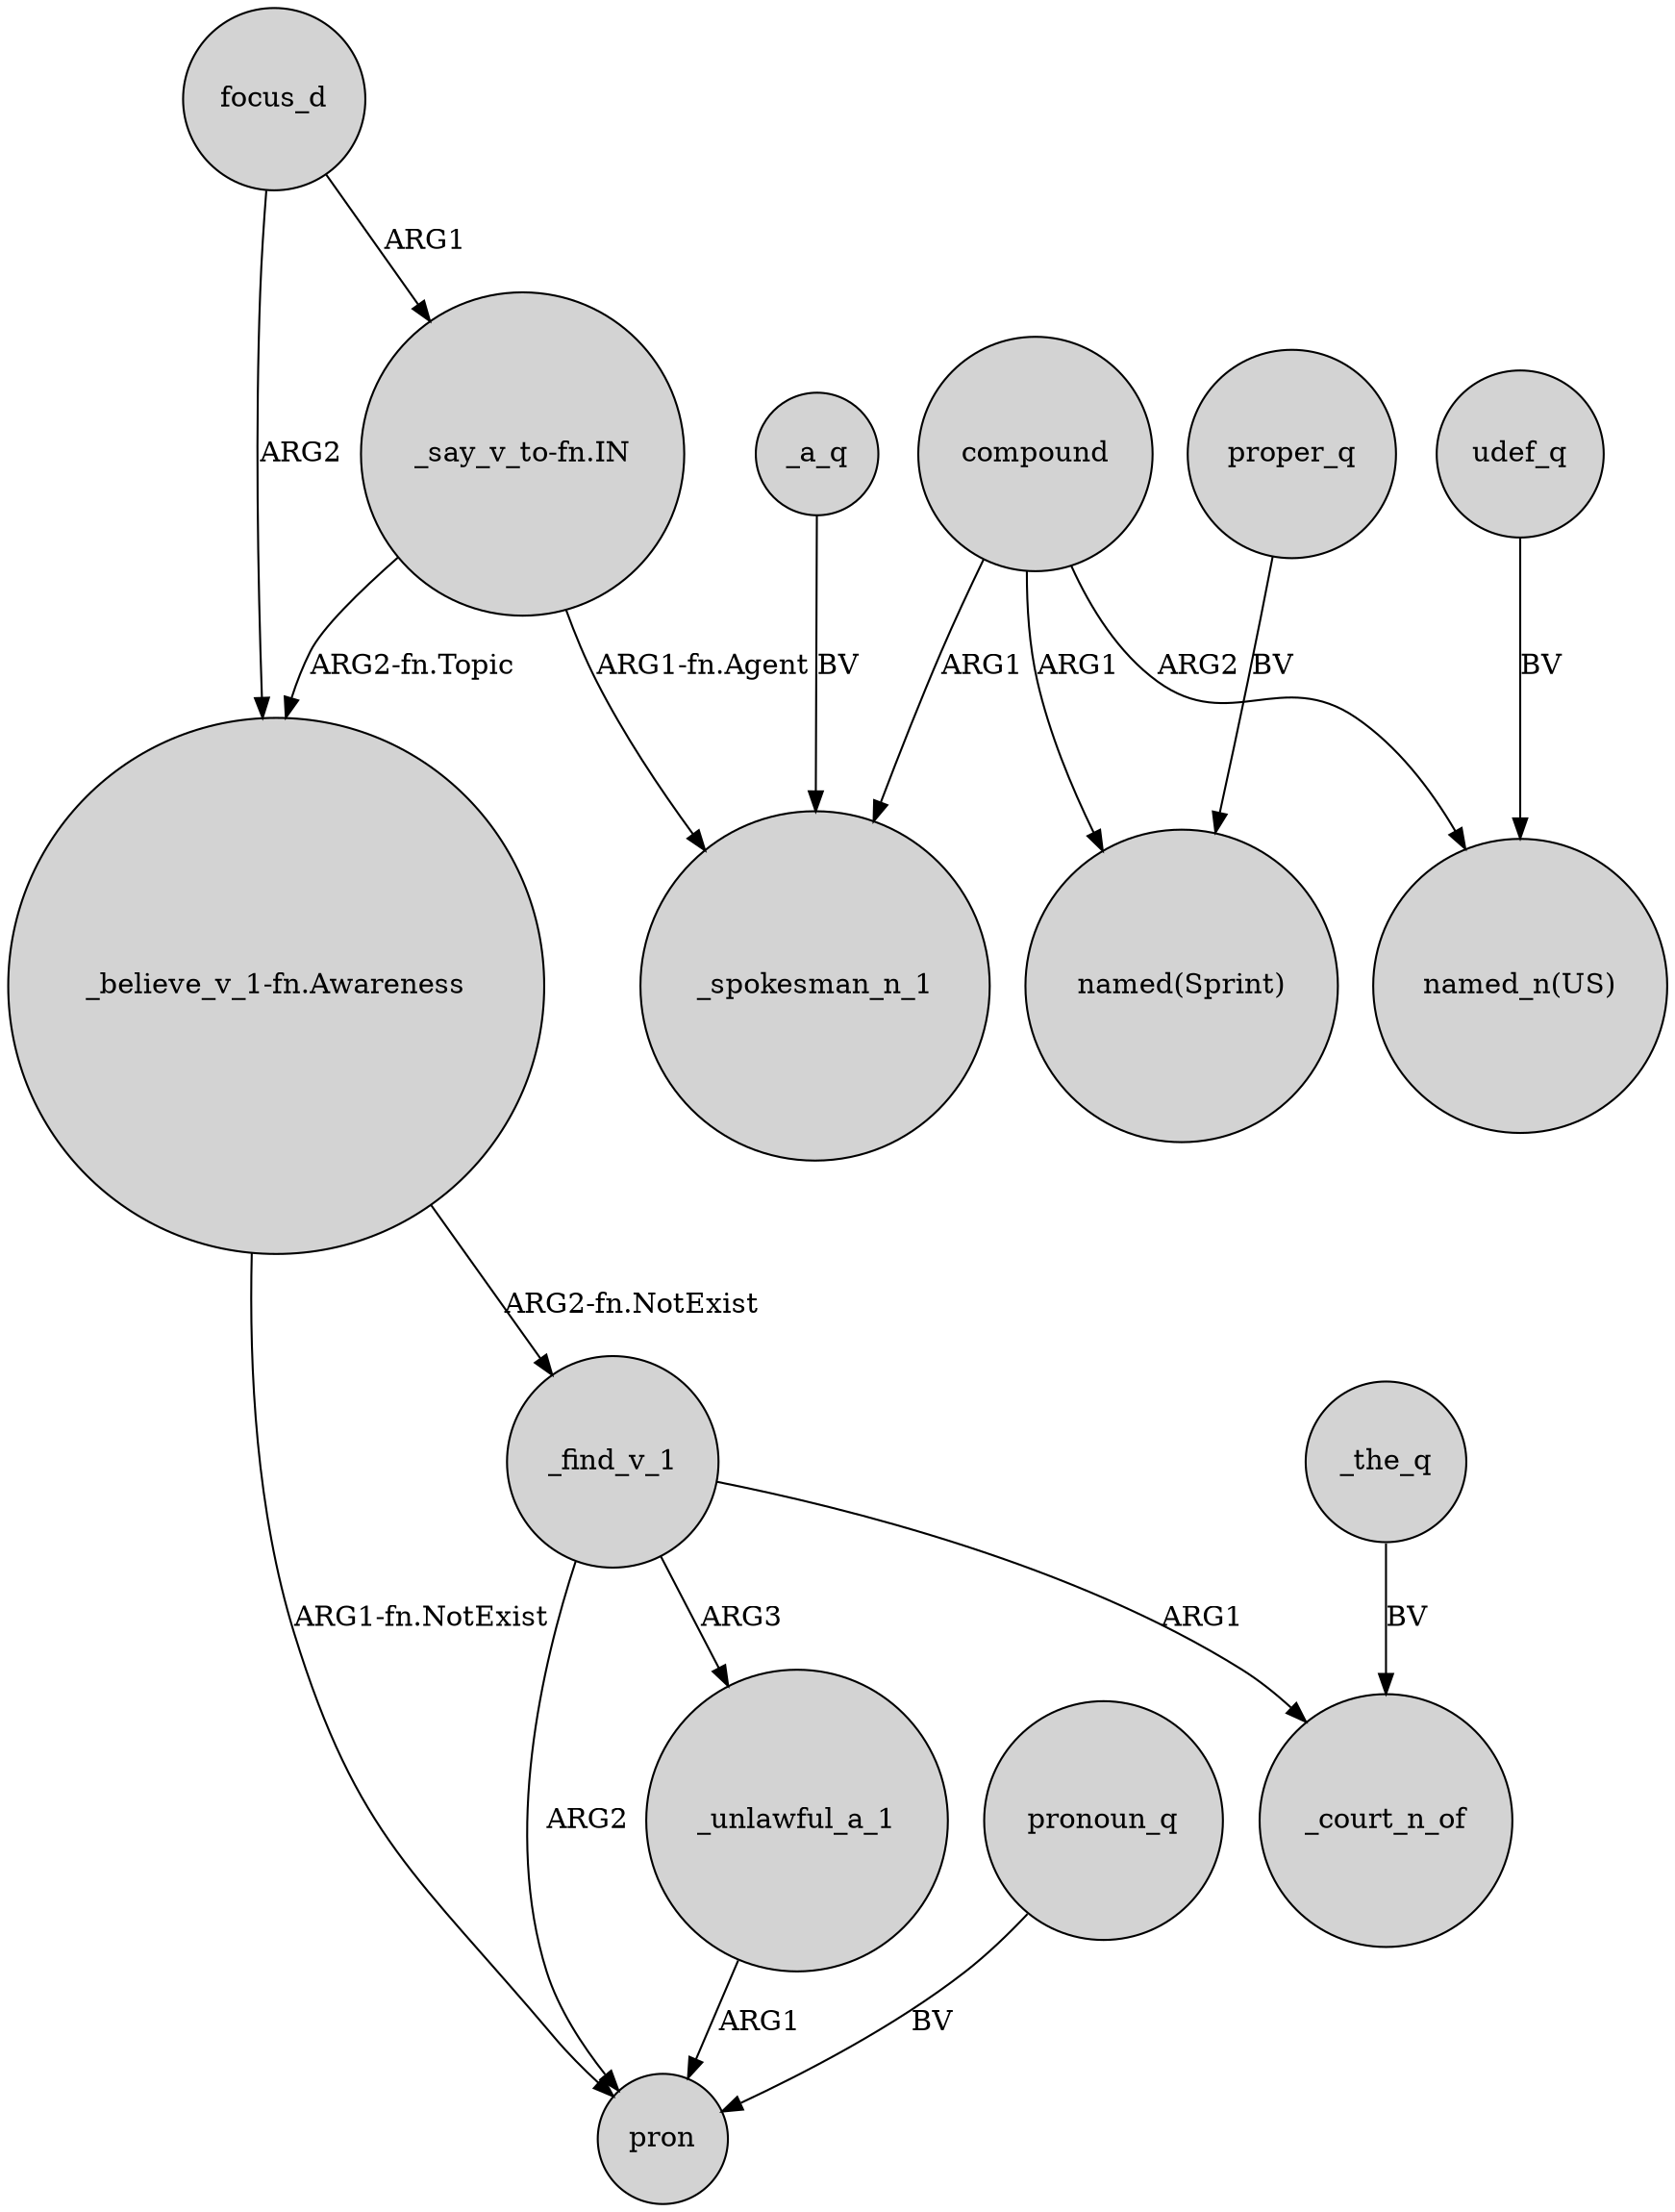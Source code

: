 digraph {
	node [shape=circle style=filled]
	focus_d -> "_believe_v_1-fn.Awareness" [label=ARG2]
	compound -> _spokesman_n_1 [label=ARG1]
	_unlawful_a_1 -> pron [label=ARG1]
	_the_q -> _court_n_of [label=BV]
	proper_q -> "named(Sprint)" [label=BV]
	udef_q -> "named_n(US)" [label=BV]
	_a_q -> _spokesman_n_1 [label=BV]
	_find_v_1 -> _unlawful_a_1 [label=ARG3]
	"_believe_v_1-fn.Awareness" -> pron [label="ARG1-fn.NotExist"]
	compound -> "named(Sprint)" [label=ARG1]
	compound -> "named_n(US)" [label=ARG2]
	_find_v_1 -> _court_n_of [label=ARG1]
	_find_v_1 -> pron [label=ARG2]
	"_say_v_to-fn.IN" -> "_believe_v_1-fn.Awareness" [label="ARG2-fn.Topic"]
	"_say_v_to-fn.IN" -> _spokesman_n_1 [label="ARG1-fn.Agent"]
	focus_d -> "_say_v_to-fn.IN" [label=ARG1]
	"_believe_v_1-fn.Awareness" -> _find_v_1 [label="ARG2-fn.NotExist"]
	pronoun_q -> pron [label=BV]
}

